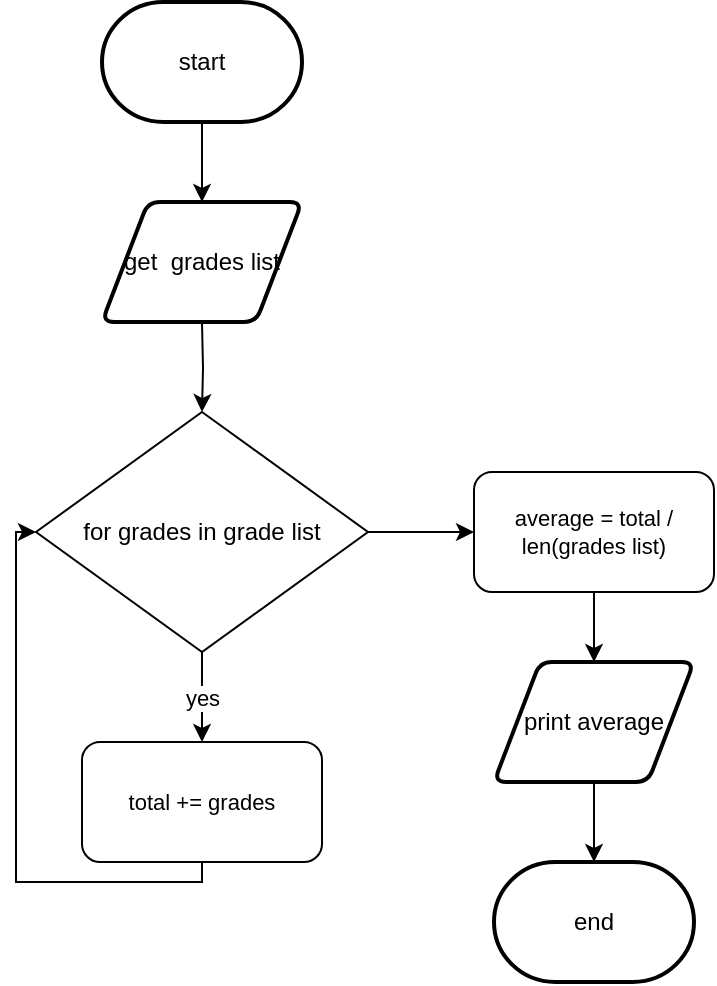 <mxfile>
    <diagram id="u-GtxlJVRN88nns22guV" name="Page-1">
        <mxGraphModel dx="690" dy="526" grid="1" gridSize="10" guides="1" tooltips="1" connect="1" arrows="1" fold="1" page="1" pageScale="1" pageWidth="827" pageHeight="1169" math="0" shadow="0">
            <root>
                <mxCell id="0"/>
                <mxCell id="1" parent="0"/>
                <mxCell id="119" value="end" style="strokeWidth=2;html=1;shape=mxgraph.flowchart.terminator;whiteSpace=wrap;" parent="1" vertex="1">
                    <mxGeometry x="570" y="750" width="100" height="60" as="geometry"/>
                </mxCell>
                <mxCell id="144" value="yes" style="edgeStyle=orthogonalEdgeStyle;shape=connector;rounded=0;html=1;exitX=0.5;exitY=1;exitDx=0;exitDy=0;entryX=0.5;entryY=0;entryDx=0;entryDy=0;labelBackgroundColor=default;fontFamily=Helvetica;fontSize=11;fontColor=default;endArrow=classic;strokeColor=default;" parent="1" source="122" target="137" edge="1">
                    <mxGeometry relative="1" as="geometry"/>
                </mxCell>
                <mxCell id="149" style="edgeStyle=orthogonalEdgeStyle;shape=connector;rounded=0;html=1;exitX=1;exitY=0.5;exitDx=0;exitDy=0;entryX=0;entryY=0.5;entryDx=0;entryDy=0;labelBackgroundColor=default;fontFamily=Helvetica;fontSize=11;fontColor=default;endArrow=classic;strokeColor=default;" parent="1" source="122" target="147" edge="1">
                    <mxGeometry relative="1" as="geometry"/>
                </mxCell>
                <mxCell id="122" value="for grades in grade list" style="rhombus;whiteSpace=wrap;html=1;" parent="1" vertex="1">
                    <mxGeometry x="341" y="525" width="166" height="120" as="geometry"/>
                </mxCell>
                <mxCell id="153" style="edgeStyle=orthogonalEdgeStyle;shape=connector;rounded=0;html=1;exitX=0.5;exitY=1;exitDx=0;exitDy=0;entryX=0;entryY=0.5;entryDx=0;entryDy=0;labelBackgroundColor=default;fontFamily=Helvetica;fontSize=11;fontColor=default;endArrow=classic;strokeColor=default;" edge="1" parent="1" source="137" target="122">
                    <mxGeometry relative="1" as="geometry"/>
                </mxCell>
                <mxCell id="137" value="total += grades" style="rounded=1;whiteSpace=wrap;html=1;fontFamily=Helvetica;fontSize=11;fontColor=default;" parent="1" vertex="1">
                    <mxGeometry x="364" y="690" width="120" height="60" as="geometry"/>
                </mxCell>
                <mxCell id="142" style="edgeStyle=orthogonalEdgeStyle;shape=connector;rounded=0;html=1;exitX=0.5;exitY=1;exitDx=0;exitDy=0;exitPerimeter=0;entryX=0.5;entryY=0;entryDx=0;entryDy=0;labelBackgroundColor=default;fontFamily=Helvetica;fontSize=11;fontColor=default;endArrow=classic;strokeColor=default;" parent="1" source="140" edge="1">
                    <mxGeometry relative="1" as="geometry">
                        <mxPoint x="424" y="420" as="targetPoint"/>
                    </mxGeometry>
                </mxCell>
                <mxCell id="140" value="start" style="strokeWidth=2;html=1;shape=mxgraph.flowchart.terminator;whiteSpace=wrap;" parent="1" vertex="1">
                    <mxGeometry x="374" y="320" width="100" height="60" as="geometry"/>
                </mxCell>
                <mxCell id="143" style="edgeStyle=orthogonalEdgeStyle;shape=connector;rounded=0;html=1;exitX=0.5;exitY=1;exitDx=0;exitDy=0;entryX=0.5;entryY=0;entryDx=0;entryDy=0;labelBackgroundColor=default;fontFamily=Helvetica;fontSize=11;fontColor=default;endArrow=classic;strokeColor=default;" parent="1" target="122" edge="1">
                    <mxGeometry relative="1" as="geometry">
                        <mxPoint x="424" y="480" as="sourcePoint"/>
                    </mxGeometry>
                </mxCell>
                <mxCell id="150" style="edgeStyle=orthogonalEdgeStyle;shape=connector;rounded=0;html=1;exitX=0.5;exitY=1;exitDx=0;exitDy=0;entryX=0.5;entryY=0;entryDx=0;entryDy=0;labelBackgroundColor=default;fontFamily=Helvetica;fontSize=11;fontColor=default;endArrow=classic;strokeColor=default;" parent="1" source="147" target="148" edge="1">
                    <mxGeometry relative="1" as="geometry"/>
                </mxCell>
                <mxCell id="147" value="average = total / len(grades list)" style="rounded=1;whiteSpace=wrap;html=1;fontFamily=Helvetica;fontSize=11;fontColor=default;" parent="1" vertex="1">
                    <mxGeometry x="560" y="555" width="120" height="60" as="geometry"/>
                </mxCell>
                <mxCell id="151" style="edgeStyle=orthogonalEdgeStyle;shape=connector;rounded=0;html=1;exitX=0.5;exitY=1;exitDx=0;exitDy=0;entryX=0.5;entryY=0;entryDx=0;entryDy=0;entryPerimeter=0;labelBackgroundColor=default;fontFamily=Helvetica;fontSize=11;fontColor=default;endArrow=classic;strokeColor=default;" parent="1" source="148" target="119" edge="1">
                    <mxGeometry relative="1" as="geometry"/>
                </mxCell>
                <mxCell id="148" value="print average" style="shape=parallelogram;html=1;strokeWidth=2;perimeter=parallelogramPerimeter;whiteSpace=wrap;rounded=1;arcSize=12;size=0.23;" parent="1" vertex="1">
                    <mxGeometry x="570" y="650" width="100" height="60" as="geometry"/>
                </mxCell>
                <mxCell id="152" value="get&amp;nbsp; grades list" style="shape=parallelogram;html=1;strokeWidth=2;perimeter=parallelogramPerimeter;whiteSpace=wrap;rounded=1;arcSize=12;size=0.23;" vertex="1" parent="1">
                    <mxGeometry x="374" y="420" width="100" height="60" as="geometry"/>
                </mxCell>
            </root>
        </mxGraphModel>
    </diagram>
</mxfile>